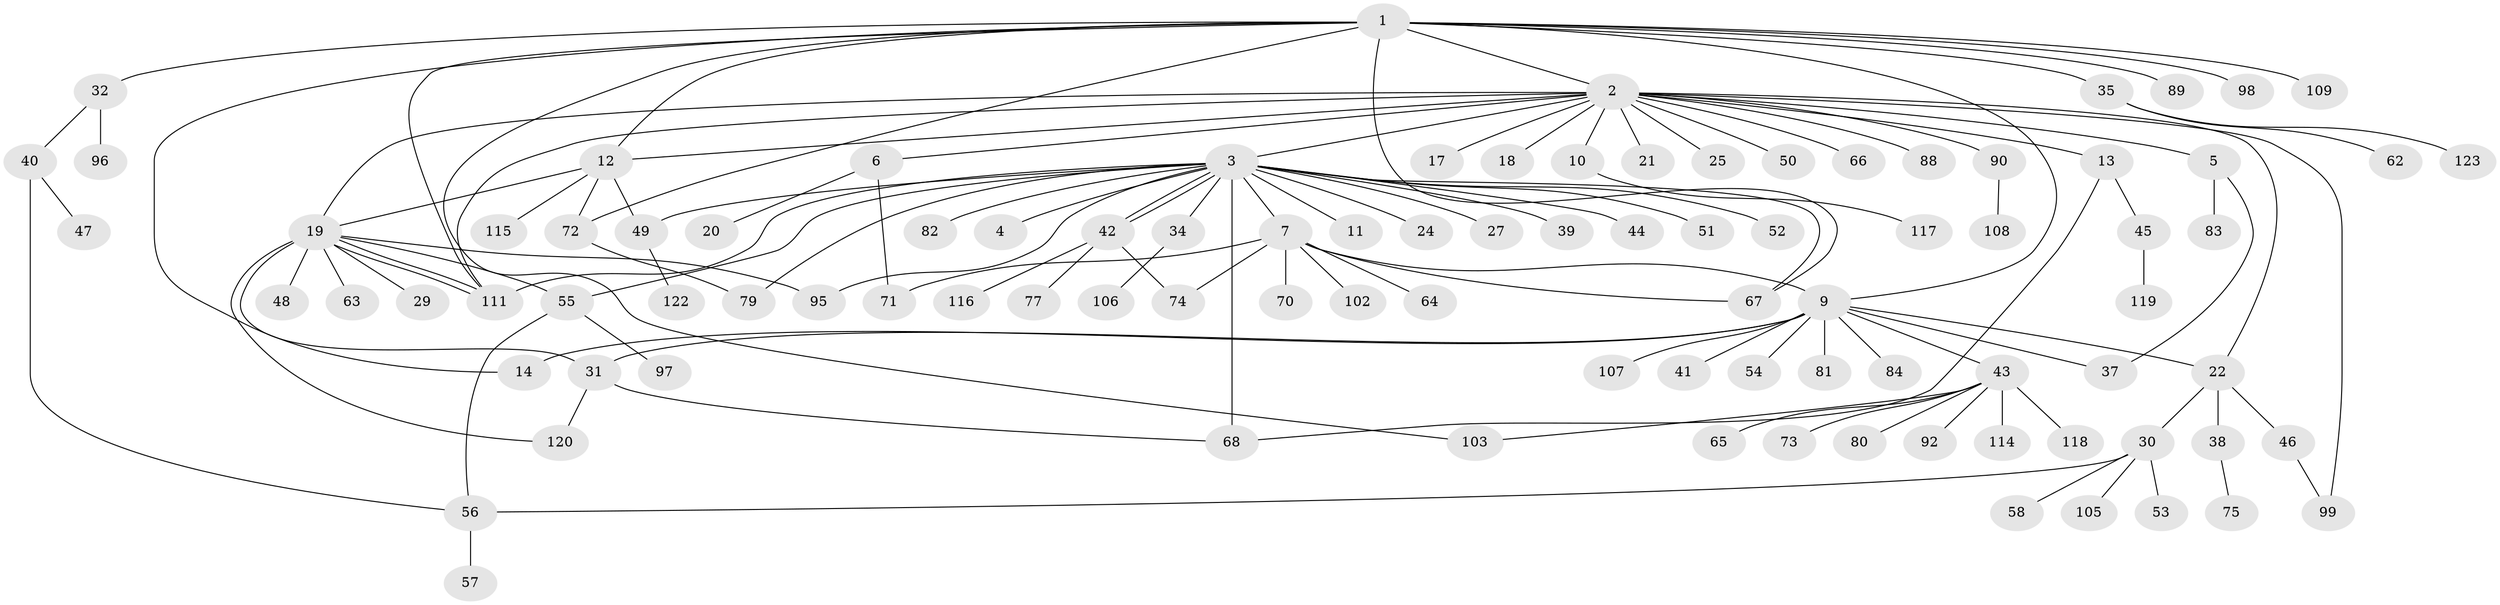// Generated by graph-tools (version 1.1) at 2025/51/02/27/25 19:51:59]
// undirected, 96 vertices, 123 edges
graph export_dot {
graph [start="1"]
  node [color=gray90,style=filled];
  1 [super="+8"];
  2 [super="+15"];
  3 [super="+33"];
  4;
  5 [super="+16"];
  6 [super="+104"];
  7 [super="+60"];
  9 [super="+28"];
  10;
  11;
  12;
  13 [super="+26"];
  14 [super="+61"];
  17;
  18;
  19 [super="+23"];
  20;
  21;
  22 [super="+36"];
  24;
  25;
  27 [super="+121"];
  29;
  30;
  31 [super="+69"];
  32;
  34;
  35 [super="+112"];
  37;
  38;
  39;
  40 [super="+78"];
  41;
  42 [super="+76"];
  43 [super="+59"];
  44;
  45 [super="+86"];
  46;
  47;
  48 [super="+101"];
  49 [super="+93"];
  50;
  51;
  52;
  53 [super="+85"];
  54;
  55 [super="+94"];
  56 [super="+100"];
  57;
  58;
  62;
  63 [super="+110"];
  64;
  65;
  66;
  67;
  68;
  70;
  71;
  72 [super="+87"];
  73;
  74;
  75;
  77;
  79;
  80;
  81;
  82 [super="+91"];
  83;
  84;
  88;
  89;
  90;
  92;
  95;
  96 [super="+113"];
  97;
  98;
  99;
  102;
  103;
  105;
  106;
  107;
  108;
  109;
  111;
  114;
  115;
  116;
  117;
  118;
  119;
  120;
  122;
  123;
  1 -- 2;
  1 -- 12;
  1 -- 14;
  1 -- 32;
  1 -- 35;
  1 -- 67;
  1 -- 72;
  1 -- 89;
  1 -- 98;
  1 -- 103;
  1 -- 109;
  1 -- 111;
  1 -- 9;
  2 -- 3 [weight=2];
  2 -- 5;
  2 -- 6;
  2 -- 10;
  2 -- 12;
  2 -- 13;
  2 -- 17;
  2 -- 18;
  2 -- 19;
  2 -- 21;
  2 -- 22;
  2 -- 25;
  2 -- 66;
  2 -- 88;
  2 -- 90;
  2 -- 111;
  2 -- 99;
  2 -- 50;
  3 -- 4;
  3 -- 7;
  3 -- 11;
  3 -- 24;
  3 -- 27;
  3 -- 34;
  3 -- 39;
  3 -- 42;
  3 -- 42;
  3 -- 44;
  3 -- 49;
  3 -- 51;
  3 -- 52;
  3 -- 55 [weight=2];
  3 -- 67;
  3 -- 68;
  3 -- 79;
  3 -- 82;
  3 -- 95;
  3 -- 111;
  5 -- 37;
  5 -- 83;
  6 -- 20;
  6 -- 71;
  7 -- 9;
  7 -- 64;
  7 -- 67;
  7 -- 71;
  7 -- 102;
  7 -- 74;
  7 -- 70;
  9 -- 37;
  9 -- 81;
  9 -- 84;
  9 -- 107;
  9 -- 41;
  9 -- 43;
  9 -- 22;
  9 -- 54;
  9 -- 31;
  9 -- 14;
  10 -- 117;
  12 -- 49;
  12 -- 72;
  12 -- 115;
  12 -- 19;
  13 -- 45;
  13 -- 68;
  19 -- 29;
  19 -- 63;
  19 -- 95;
  19 -- 111;
  19 -- 111;
  19 -- 48;
  19 -- 120;
  19 -- 31;
  19 -- 55;
  22 -- 30;
  22 -- 38;
  22 -- 46;
  30 -- 53;
  30 -- 56;
  30 -- 58;
  30 -- 105;
  31 -- 68;
  31 -- 120;
  32 -- 40;
  32 -- 96;
  34 -- 106;
  35 -- 62;
  35 -- 123;
  38 -- 75;
  40 -- 47;
  40 -- 56;
  42 -- 77;
  42 -- 116;
  42 -- 74;
  43 -- 73;
  43 -- 80;
  43 -- 92;
  43 -- 103;
  43 -- 114;
  43 -- 118;
  43 -- 65;
  45 -- 119;
  46 -- 99;
  49 -- 122;
  55 -- 56;
  55 -- 97;
  56 -- 57;
  72 -- 79;
  90 -- 108;
}
